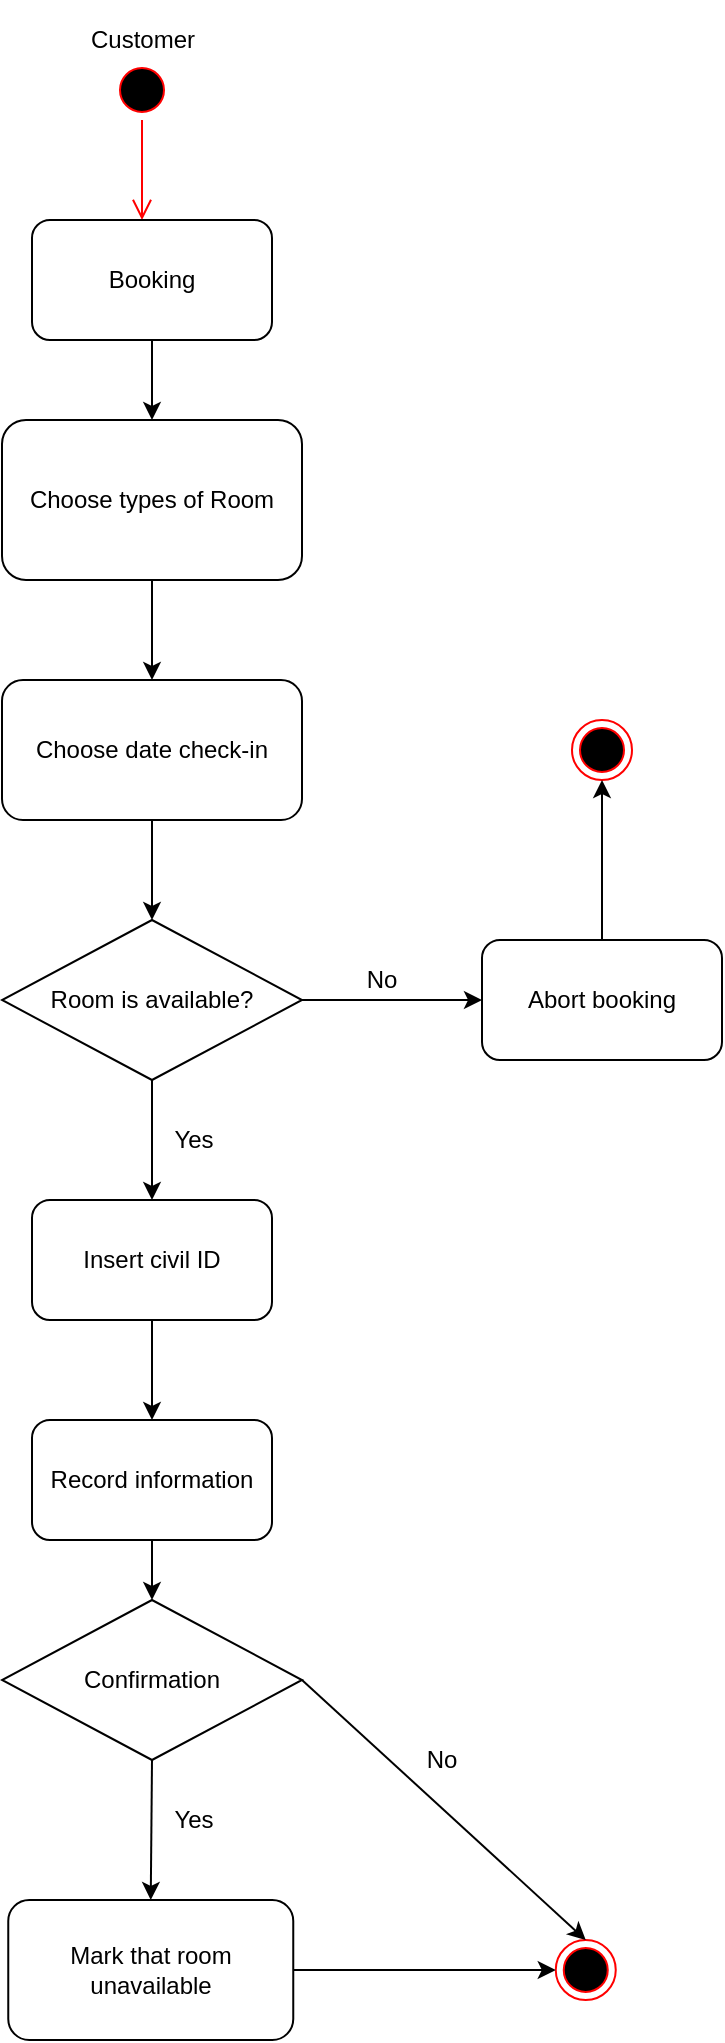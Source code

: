 <mxfile version="14.6.3" type="github">
  <diagram id="FCGyTnGqe7PySW_Rt5MV" name="Page-1">
    <mxGraphModel dx="737" dy="457" grid="1" gridSize="10" guides="1" tooltips="1" connect="1" arrows="1" fold="1" page="1" pageScale="1" pageWidth="850" pageHeight="1100" math="0" shadow="0">
      <root>
        <mxCell id="0" />
        <mxCell id="1" parent="0" />
        <mxCell id="tNCoNvQcWsCKkn3JkDwc-31" value="" style="ellipse;html=1;shape=startState;fillColor=#000000;strokeColor=#ff0000;" vertex="1" parent="1">
          <mxGeometry x="155" y="80" width="30" height="30" as="geometry" />
        </mxCell>
        <mxCell id="tNCoNvQcWsCKkn3JkDwc-32" value="" style="edgeStyle=orthogonalEdgeStyle;html=1;verticalAlign=bottom;endArrow=open;endSize=8;strokeColor=#ff0000;" edge="1" parent="1">
          <mxGeometry relative="1" as="geometry">
            <mxPoint x="170" y="160" as="targetPoint" />
            <mxPoint x="170" y="110" as="sourcePoint" />
          </mxGeometry>
        </mxCell>
        <mxCell id="tNCoNvQcWsCKkn3JkDwc-33" value="Booking" style="rounded=1;whiteSpace=wrap;html=1;" vertex="1" parent="1">
          <mxGeometry x="115" y="160" width="120" height="60" as="geometry" />
        </mxCell>
        <mxCell id="tNCoNvQcWsCKkn3JkDwc-34" value="Customer" style="text;html=1;strokeColor=none;fillColor=none;align=center;verticalAlign=middle;whiteSpace=wrap;rounded=0;" vertex="1" parent="1">
          <mxGeometry x="123.75" y="50" width="92.5" height="40" as="geometry" />
        </mxCell>
        <mxCell id="tNCoNvQcWsCKkn3JkDwc-37" value="Choose types of Room" style="rounded=1;whiteSpace=wrap;html=1;" vertex="1" parent="1">
          <mxGeometry x="100" y="260" width="150" height="80" as="geometry" />
        </mxCell>
        <mxCell id="tNCoNvQcWsCKkn3JkDwc-38" value="" style="endArrow=classic;html=1;exitX=0.5;exitY=1;exitDx=0;exitDy=0;entryX=0.5;entryY=0;entryDx=0;entryDy=0;" edge="1" parent="1" source="tNCoNvQcWsCKkn3JkDwc-33" target="tNCoNvQcWsCKkn3JkDwc-37">
          <mxGeometry width="50" height="50" relative="1" as="geometry">
            <mxPoint x="185" y="310" as="sourcePoint" />
            <mxPoint x="235" y="260" as="targetPoint" />
          </mxGeometry>
        </mxCell>
        <mxCell id="tNCoNvQcWsCKkn3JkDwc-39" value="Abort booking" style="rounded=1;whiteSpace=wrap;html=1;" vertex="1" parent="1">
          <mxGeometry x="340" y="520" width="120" height="60" as="geometry" />
        </mxCell>
        <mxCell id="tNCoNvQcWsCKkn3JkDwc-40" value="Room is available?" style="rhombus;whiteSpace=wrap;html=1;" vertex="1" parent="1">
          <mxGeometry x="100" y="510" width="150" height="80" as="geometry" />
        </mxCell>
        <mxCell id="tNCoNvQcWsCKkn3JkDwc-41" value="" style="endArrow=classic;html=1;entryX=0;entryY=0.5;entryDx=0;entryDy=0;exitX=1;exitY=0.5;exitDx=0;exitDy=0;" edge="1" parent="1" source="tNCoNvQcWsCKkn3JkDwc-40" target="tNCoNvQcWsCKkn3JkDwc-39">
          <mxGeometry width="50" height="50" relative="1" as="geometry">
            <mxPoint x="185" y="310" as="sourcePoint" />
            <mxPoint x="235" y="260" as="targetPoint" />
          </mxGeometry>
        </mxCell>
        <mxCell id="tNCoNvQcWsCKkn3JkDwc-43" value="No" style="text;html=1;strokeColor=none;fillColor=none;align=center;verticalAlign=middle;whiteSpace=wrap;rounded=0;" vertex="1" parent="1">
          <mxGeometry x="270" y="530" width="40" height="20" as="geometry" />
        </mxCell>
        <mxCell id="tNCoNvQcWsCKkn3JkDwc-44" value="" style="ellipse;html=1;shape=endState;fillColor=#000000;strokeColor=#ff0000;" vertex="1" parent="1">
          <mxGeometry x="385" y="410" width="30" height="30" as="geometry" />
        </mxCell>
        <mxCell id="tNCoNvQcWsCKkn3JkDwc-45" value="" style="endArrow=classic;html=1;entryX=0.5;entryY=1;entryDx=0;entryDy=0;exitX=0.5;exitY=0;exitDx=0;exitDy=0;" edge="1" parent="1" source="tNCoNvQcWsCKkn3JkDwc-39" target="tNCoNvQcWsCKkn3JkDwc-44">
          <mxGeometry width="50" height="50" relative="1" as="geometry">
            <mxPoint x="185" y="390" as="sourcePoint" />
            <mxPoint x="235" y="340" as="targetPoint" />
          </mxGeometry>
        </mxCell>
        <mxCell id="tNCoNvQcWsCKkn3JkDwc-47" value="Choose date check-in" style="rounded=1;whiteSpace=wrap;html=1;" vertex="1" parent="1">
          <mxGeometry x="100" y="390" width="150" height="70" as="geometry" />
        </mxCell>
        <mxCell id="tNCoNvQcWsCKkn3JkDwc-48" value="Yes" style="text;html=1;strokeColor=none;fillColor=none;align=center;verticalAlign=middle;whiteSpace=wrap;rounded=0;" vertex="1" parent="1">
          <mxGeometry x="176.25" y="610" width="40" height="20" as="geometry" />
        </mxCell>
        <mxCell id="tNCoNvQcWsCKkn3JkDwc-49" value="" style="endArrow=classic;html=1;exitX=0.5;exitY=1;exitDx=0;exitDy=0;entryX=0.5;entryY=0;entryDx=0;entryDy=0;" edge="1" parent="1" source="tNCoNvQcWsCKkn3JkDwc-47" target="tNCoNvQcWsCKkn3JkDwc-40">
          <mxGeometry width="50" height="50" relative="1" as="geometry">
            <mxPoint x="200" y="510" as="sourcePoint" />
            <mxPoint x="250" y="460" as="targetPoint" />
          </mxGeometry>
        </mxCell>
        <mxCell id="tNCoNvQcWsCKkn3JkDwc-50" value="" style="endArrow=classic;html=1;exitX=0.5;exitY=1;exitDx=0;exitDy=0;entryX=0.5;entryY=0;entryDx=0;entryDy=0;" edge="1" parent="1" source="tNCoNvQcWsCKkn3JkDwc-40" target="tNCoNvQcWsCKkn3JkDwc-51">
          <mxGeometry width="50" height="50" relative="1" as="geometry">
            <mxPoint x="200" y="650" as="sourcePoint" />
            <mxPoint x="175" y="640" as="targetPoint" />
          </mxGeometry>
        </mxCell>
        <mxCell id="tNCoNvQcWsCKkn3JkDwc-51" value="Insert civil ID" style="rounded=1;whiteSpace=wrap;html=1;" vertex="1" parent="1">
          <mxGeometry x="115" y="650" width="120" height="60" as="geometry" />
        </mxCell>
        <mxCell id="tNCoNvQcWsCKkn3JkDwc-52" value="" style="endArrow=classic;html=1;exitX=0.5;exitY=1;exitDx=0;exitDy=0;" edge="1" parent="1" source="tNCoNvQcWsCKkn3JkDwc-37" target="tNCoNvQcWsCKkn3JkDwc-47">
          <mxGeometry width="50" height="50" relative="1" as="geometry">
            <mxPoint x="200" y="510" as="sourcePoint" />
            <mxPoint x="250" y="460" as="targetPoint" />
          </mxGeometry>
        </mxCell>
        <mxCell id="tNCoNvQcWsCKkn3JkDwc-53" value="Record information" style="rounded=1;whiteSpace=wrap;html=1;" vertex="1" parent="1">
          <mxGeometry x="115" y="760" width="120" height="60" as="geometry" />
        </mxCell>
        <mxCell id="tNCoNvQcWsCKkn3JkDwc-55" value="Mark that room unavailable" style="rounded=1;whiteSpace=wrap;html=1;" vertex="1" parent="1">
          <mxGeometry x="103.13" y="1000" width="142.5" height="70" as="geometry" />
        </mxCell>
        <mxCell id="tNCoNvQcWsCKkn3JkDwc-56" value="" style="endArrow=classic;html=1;exitX=0.5;exitY=1;exitDx=0;exitDy=0;" edge="1" parent="1" source="tNCoNvQcWsCKkn3JkDwc-51" target="tNCoNvQcWsCKkn3JkDwc-53">
          <mxGeometry width="50" height="50" relative="1" as="geometry">
            <mxPoint x="200" y="860" as="sourcePoint" />
            <mxPoint x="250" y="810" as="targetPoint" />
          </mxGeometry>
        </mxCell>
        <mxCell id="tNCoNvQcWsCKkn3JkDwc-58" value="" style="endArrow=classic;html=1;exitX=0.5;exitY=1;exitDx=0;exitDy=0;entryX=0.5;entryY=0;entryDx=0;entryDy=0;" edge="1" parent="1" source="tNCoNvQcWsCKkn3JkDwc-53" target="tNCoNvQcWsCKkn3JkDwc-63">
          <mxGeometry width="50" height="50" relative="1" as="geometry">
            <mxPoint x="200" y="780" as="sourcePoint" />
            <mxPoint x="175" y="860" as="targetPoint" />
          </mxGeometry>
        </mxCell>
        <mxCell id="tNCoNvQcWsCKkn3JkDwc-59" value="" style="ellipse;html=1;shape=endState;fillColor=#000000;strokeColor=#ff0000;" vertex="1" parent="1">
          <mxGeometry x="376.88" y="1020" width="30" height="30" as="geometry" />
        </mxCell>
        <mxCell id="tNCoNvQcWsCKkn3JkDwc-60" value="" style="endArrow=classic;html=1;exitX=1;exitY=0.5;exitDx=0;exitDy=0;entryX=0;entryY=0.5;entryDx=0;entryDy=0;" edge="1" parent="1" source="tNCoNvQcWsCKkn3JkDwc-55" target="tNCoNvQcWsCKkn3JkDwc-59">
          <mxGeometry width="50" height="50" relative="1" as="geometry">
            <mxPoint x="226.88" y="940" as="sourcePoint" />
            <mxPoint x="276.88" y="890" as="targetPoint" />
          </mxGeometry>
        </mxCell>
        <mxCell id="tNCoNvQcWsCKkn3JkDwc-62" value="" style="endArrow=classic;html=1;exitX=0.5;exitY=1;exitDx=0;exitDy=0;entryX=0.5;entryY=0;entryDx=0;entryDy=0;" edge="1" parent="1" source="tNCoNvQcWsCKkn3JkDwc-63" target="tNCoNvQcWsCKkn3JkDwc-55">
          <mxGeometry width="50" height="50" relative="1" as="geometry">
            <mxPoint x="175" y="920" as="sourcePoint" />
            <mxPoint x="270" y="870" as="targetPoint" />
          </mxGeometry>
        </mxCell>
        <mxCell id="tNCoNvQcWsCKkn3JkDwc-63" value="Confirmation" style="rhombus;whiteSpace=wrap;html=1;" vertex="1" parent="1">
          <mxGeometry x="100" y="850" width="150" height="80" as="geometry" />
        </mxCell>
        <mxCell id="tNCoNvQcWsCKkn3JkDwc-65" value="Yes" style="text;html=1;strokeColor=none;fillColor=none;align=center;verticalAlign=middle;whiteSpace=wrap;rounded=0;" vertex="1" parent="1">
          <mxGeometry x="176.25" y="950" width="40" height="20" as="geometry" />
        </mxCell>
        <mxCell id="tNCoNvQcWsCKkn3JkDwc-66" value="No" style="text;html=1;strokeColor=none;fillColor=none;align=center;verticalAlign=middle;whiteSpace=wrap;rounded=0;" vertex="1" parent="1">
          <mxGeometry x="300" y="920" width="40" height="20" as="geometry" />
        </mxCell>
        <mxCell id="tNCoNvQcWsCKkn3JkDwc-67" value="" style="endArrow=classic;html=1;exitX=1;exitY=0.5;exitDx=0;exitDy=0;entryX=0.5;entryY=0;entryDx=0;entryDy=0;" edge="1" parent="1" source="tNCoNvQcWsCKkn3JkDwc-63" target="tNCoNvQcWsCKkn3JkDwc-59">
          <mxGeometry width="50" height="50" relative="1" as="geometry">
            <mxPoint x="260" y="870" as="sourcePoint" />
            <mxPoint x="310" y="820" as="targetPoint" />
          </mxGeometry>
        </mxCell>
      </root>
    </mxGraphModel>
  </diagram>
</mxfile>
